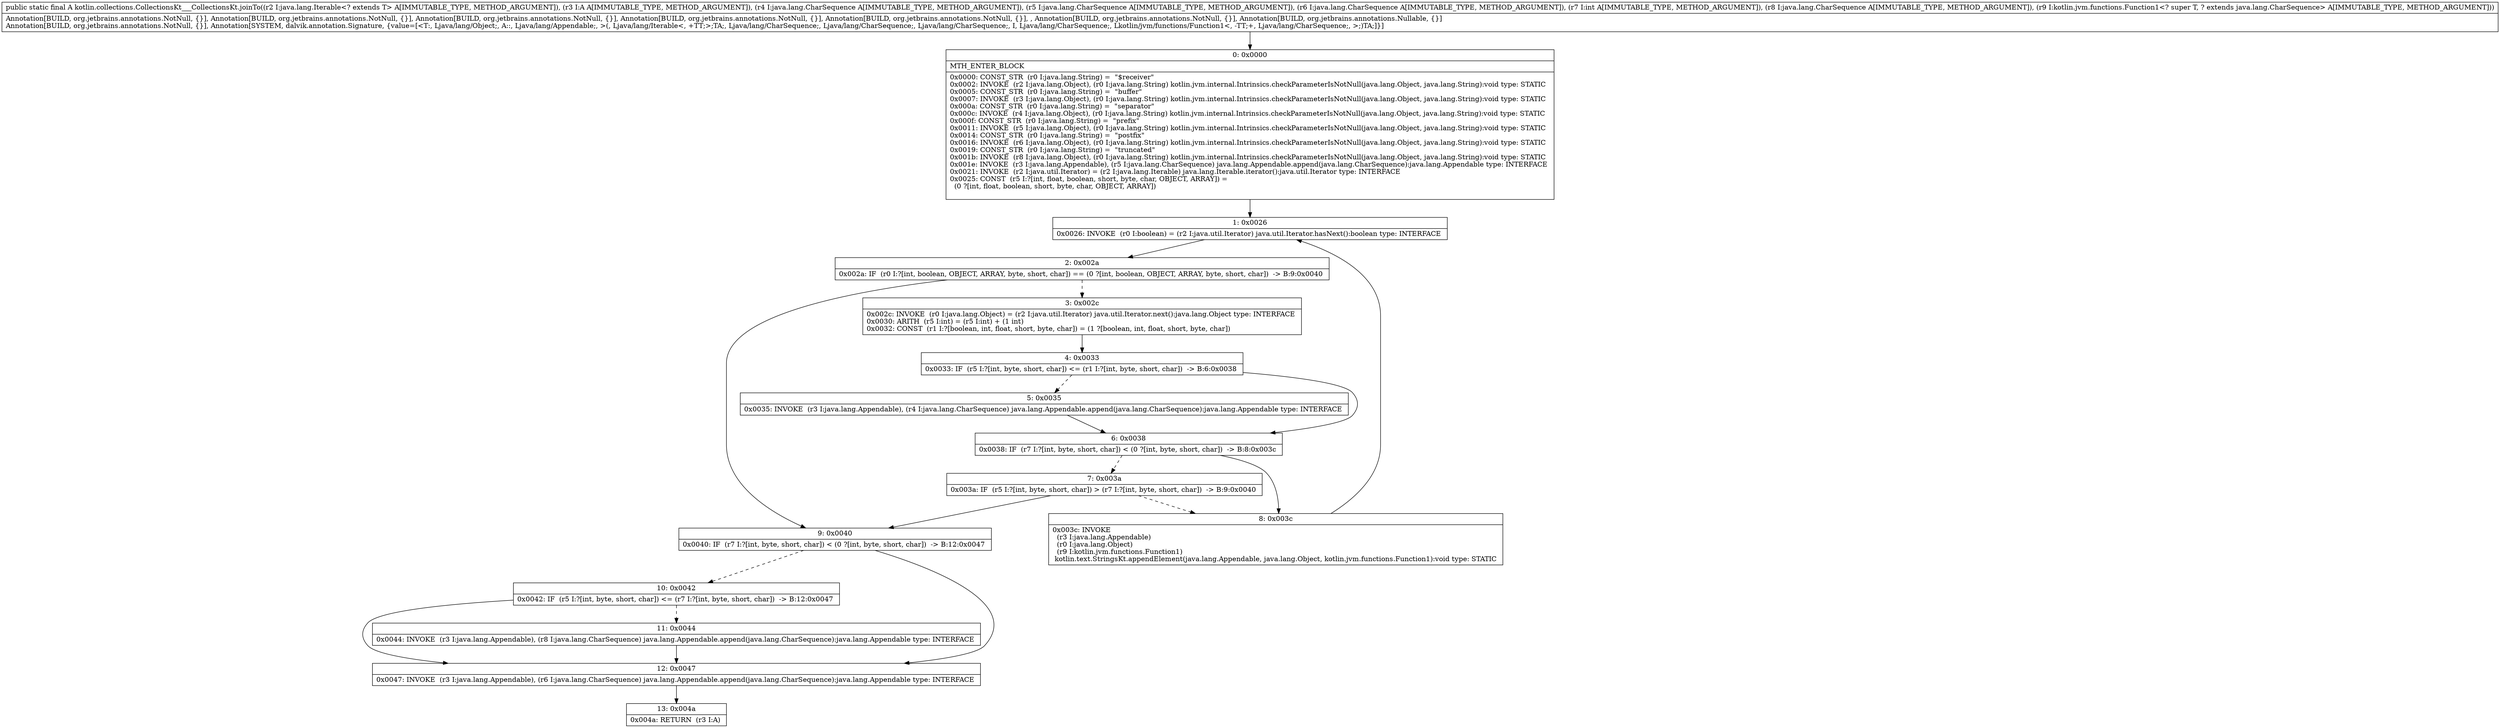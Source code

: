 digraph "CFG forkotlin.collections.CollectionsKt___CollectionsKt.joinTo(Ljava\/lang\/Iterable;Ljava\/lang\/Appendable;Ljava\/lang\/CharSequence;Ljava\/lang\/CharSequence;Ljava\/lang\/CharSequence;ILjava\/lang\/CharSequence;Lkotlin\/jvm\/functions\/Function1;)Ljava\/lang\/Appendable;" {
Node_0 [shape=record,label="{0\:\ 0x0000|MTH_ENTER_BLOCK\l|0x0000: CONST_STR  (r0 I:java.lang.String) =  \"$receiver\" \l0x0002: INVOKE  (r2 I:java.lang.Object), (r0 I:java.lang.String) kotlin.jvm.internal.Intrinsics.checkParameterIsNotNull(java.lang.Object, java.lang.String):void type: STATIC \l0x0005: CONST_STR  (r0 I:java.lang.String) =  \"buffer\" \l0x0007: INVOKE  (r3 I:java.lang.Object), (r0 I:java.lang.String) kotlin.jvm.internal.Intrinsics.checkParameterIsNotNull(java.lang.Object, java.lang.String):void type: STATIC \l0x000a: CONST_STR  (r0 I:java.lang.String) =  \"separator\" \l0x000c: INVOKE  (r4 I:java.lang.Object), (r0 I:java.lang.String) kotlin.jvm.internal.Intrinsics.checkParameterIsNotNull(java.lang.Object, java.lang.String):void type: STATIC \l0x000f: CONST_STR  (r0 I:java.lang.String) =  \"prefix\" \l0x0011: INVOKE  (r5 I:java.lang.Object), (r0 I:java.lang.String) kotlin.jvm.internal.Intrinsics.checkParameterIsNotNull(java.lang.Object, java.lang.String):void type: STATIC \l0x0014: CONST_STR  (r0 I:java.lang.String) =  \"postfix\" \l0x0016: INVOKE  (r6 I:java.lang.Object), (r0 I:java.lang.String) kotlin.jvm.internal.Intrinsics.checkParameterIsNotNull(java.lang.Object, java.lang.String):void type: STATIC \l0x0019: CONST_STR  (r0 I:java.lang.String) =  \"truncated\" \l0x001b: INVOKE  (r8 I:java.lang.Object), (r0 I:java.lang.String) kotlin.jvm.internal.Intrinsics.checkParameterIsNotNull(java.lang.Object, java.lang.String):void type: STATIC \l0x001e: INVOKE  (r3 I:java.lang.Appendable), (r5 I:java.lang.CharSequence) java.lang.Appendable.append(java.lang.CharSequence):java.lang.Appendable type: INTERFACE \l0x0021: INVOKE  (r2 I:java.util.Iterator) = (r2 I:java.lang.Iterable) java.lang.Iterable.iterator():java.util.Iterator type: INTERFACE \l0x0025: CONST  (r5 I:?[int, float, boolean, short, byte, char, OBJECT, ARRAY]) = \l  (0 ?[int, float, boolean, short, byte, char, OBJECT, ARRAY])\l \l}"];
Node_1 [shape=record,label="{1\:\ 0x0026|0x0026: INVOKE  (r0 I:boolean) = (r2 I:java.util.Iterator) java.util.Iterator.hasNext():boolean type: INTERFACE \l}"];
Node_2 [shape=record,label="{2\:\ 0x002a|0x002a: IF  (r0 I:?[int, boolean, OBJECT, ARRAY, byte, short, char]) == (0 ?[int, boolean, OBJECT, ARRAY, byte, short, char])  \-\> B:9:0x0040 \l}"];
Node_3 [shape=record,label="{3\:\ 0x002c|0x002c: INVOKE  (r0 I:java.lang.Object) = (r2 I:java.util.Iterator) java.util.Iterator.next():java.lang.Object type: INTERFACE \l0x0030: ARITH  (r5 I:int) = (r5 I:int) + (1 int) \l0x0032: CONST  (r1 I:?[boolean, int, float, short, byte, char]) = (1 ?[boolean, int, float, short, byte, char]) \l}"];
Node_4 [shape=record,label="{4\:\ 0x0033|0x0033: IF  (r5 I:?[int, byte, short, char]) \<= (r1 I:?[int, byte, short, char])  \-\> B:6:0x0038 \l}"];
Node_5 [shape=record,label="{5\:\ 0x0035|0x0035: INVOKE  (r3 I:java.lang.Appendable), (r4 I:java.lang.CharSequence) java.lang.Appendable.append(java.lang.CharSequence):java.lang.Appendable type: INTERFACE \l}"];
Node_6 [shape=record,label="{6\:\ 0x0038|0x0038: IF  (r7 I:?[int, byte, short, char]) \< (0 ?[int, byte, short, char])  \-\> B:8:0x003c \l}"];
Node_7 [shape=record,label="{7\:\ 0x003a|0x003a: IF  (r5 I:?[int, byte, short, char]) \> (r7 I:?[int, byte, short, char])  \-\> B:9:0x0040 \l}"];
Node_8 [shape=record,label="{8\:\ 0x003c|0x003c: INVOKE  \l  (r3 I:java.lang.Appendable)\l  (r0 I:java.lang.Object)\l  (r9 I:kotlin.jvm.functions.Function1)\l kotlin.text.StringsKt.appendElement(java.lang.Appendable, java.lang.Object, kotlin.jvm.functions.Function1):void type: STATIC \l}"];
Node_9 [shape=record,label="{9\:\ 0x0040|0x0040: IF  (r7 I:?[int, byte, short, char]) \< (0 ?[int, byte, short, char])  \-\> B:12:0x0047 \l}"];
Node_10 [shape=record,label="{10\:\ 0x0042|0x0042: IF  (r5 I:?[int, byte, short, char]) \<= (r7 I:?[int, byte, short, char])  \-\> B:12:0x0047 \l}"];
Node_11 [shape=record,label="{11\:\ 0x0044|0x0044: INVOKE  (r3 I:java.lang.Appendable), (r8 I:java.lang.CharSequence) java.lang.Appendable.append(java.lang.CharSequence):java.lang.Appendable type: INTERFACE \l}"];
Node_12 [shape=record,label="{12\:\ 0x0047|0x0047: INVOKE  (r3 I:java.lang.Appendable), (r6 I:java.lang.CharSequence) java.lang.Appendable.append(java.lang.CharSequence):java.lang.Appendable type: INTERFACE \l}"];
Node_13 [shape=record,label="{13\:\ 0x004a|0x004a: RETURN  (r3 I:A) \l}"];
MethodNode[shape=record,label="{public static final A kotlin.collections.CollectionsKt___CollectionsKt.joinTo((r2 I:java.lang.Iterable\<? extends T\> A[IMMUTABLE_TYPE, METHOD_ARGUMENT]), (r3 I:A A[IMMUTABLE_TYPE, METHOD_ARGUMENT]), (r4 I:java.lang.CharSequence A[IMMUTABLE_TYPE, METHOD_ARGUMENT]), (r5 I:java.lang.CharSequence A[IMMUTABLE_TYPE, METHOD_ARGUMENT]), (r6 I:java.lang.CharSequence A[IMMUTABLE_TYPE, METHOD_ARGUMENT]), (r7 I:int A[IMMUTABLE_TYPE, METHOD_ARGUMENT]), (r8 I:java.lang.CharSequence A[IMMUTABLE_TYPE, METHOD_ARGUMENT]), (r9 I:kotlin.jvm.functions.Function1\<? super T, ? extends java.lang.CharSequence\> A[IMMUTABLE_TYPE, METHOD_ARGUMENT]))  | Annotation[BUILD, org.jetbrains.annotations.NotNull, \{\}], Annotation[BUILD, org.jetbrains.annotations.NotNull, \{\}], Annotation[BUILD, org.jetbrains.annotations.NotNull, \{\}], Annotation[BUILD, org.jetbrains.annotations.NotNull, \{\}], Annotation[BUILD, org.jetbrains.annotations.NotNull, \{\}], , Annotation[BUILD, org.jetbrains.annotations.NotNull, \{\}], Annotation[BUILD, org.jetbrains.annotations.Nullable, \{\}]\lAnnotation[BUILD, org.jetbrains.annotations.NotNull, \{\}], Annotation[SYSTEM, dalvik.annotation.Signature, \{value=[\<T:, Ljava\/lang\/Object;, A::, Ljava\/lang\/Appendable;, \>(, Ljava\/lang\/Iterable\<, +TT;\>;TA;, Ljava\/lang\/CharSequence;, Ljava\/lang\/CharSequence;, Ljava\/lang\/CharSequence;, I, Ljava\/lang\/CharSequence;, Lkotlin\/jvm\/functions\/Function1\<, \-TT;+, Ljava\/lang\/CharSequence;, \>;)TA;]\}]\l}"];
MethodNode -> Node_0;
Node_0 -> Node_1;
Node_1 -> Node_2;
Node_2 -> Node_3[style=dashed];
Node_2 -> Node_9;
Node_3 -> Node_4;
Node_4 -> Node_5[style=dashed];
Node_4 -> Node_6;
Node_5 -> Node_6;
Node_6 -> Node_7[style=dashed];
Node_6 -> Node_8;
Node_7 -> Node_8[style=dashed];
Node_7 -> Node_9;
Node_8 -> Node_1;
Node_9 -> Node_10[style=dashed];
Node_9 -> Node_12;
Node_10 -> Node_11[style=dashed];
Node_10 -> Node_12;
Node_11 -> Node_12;
Node_12 -> Node_13;
}

